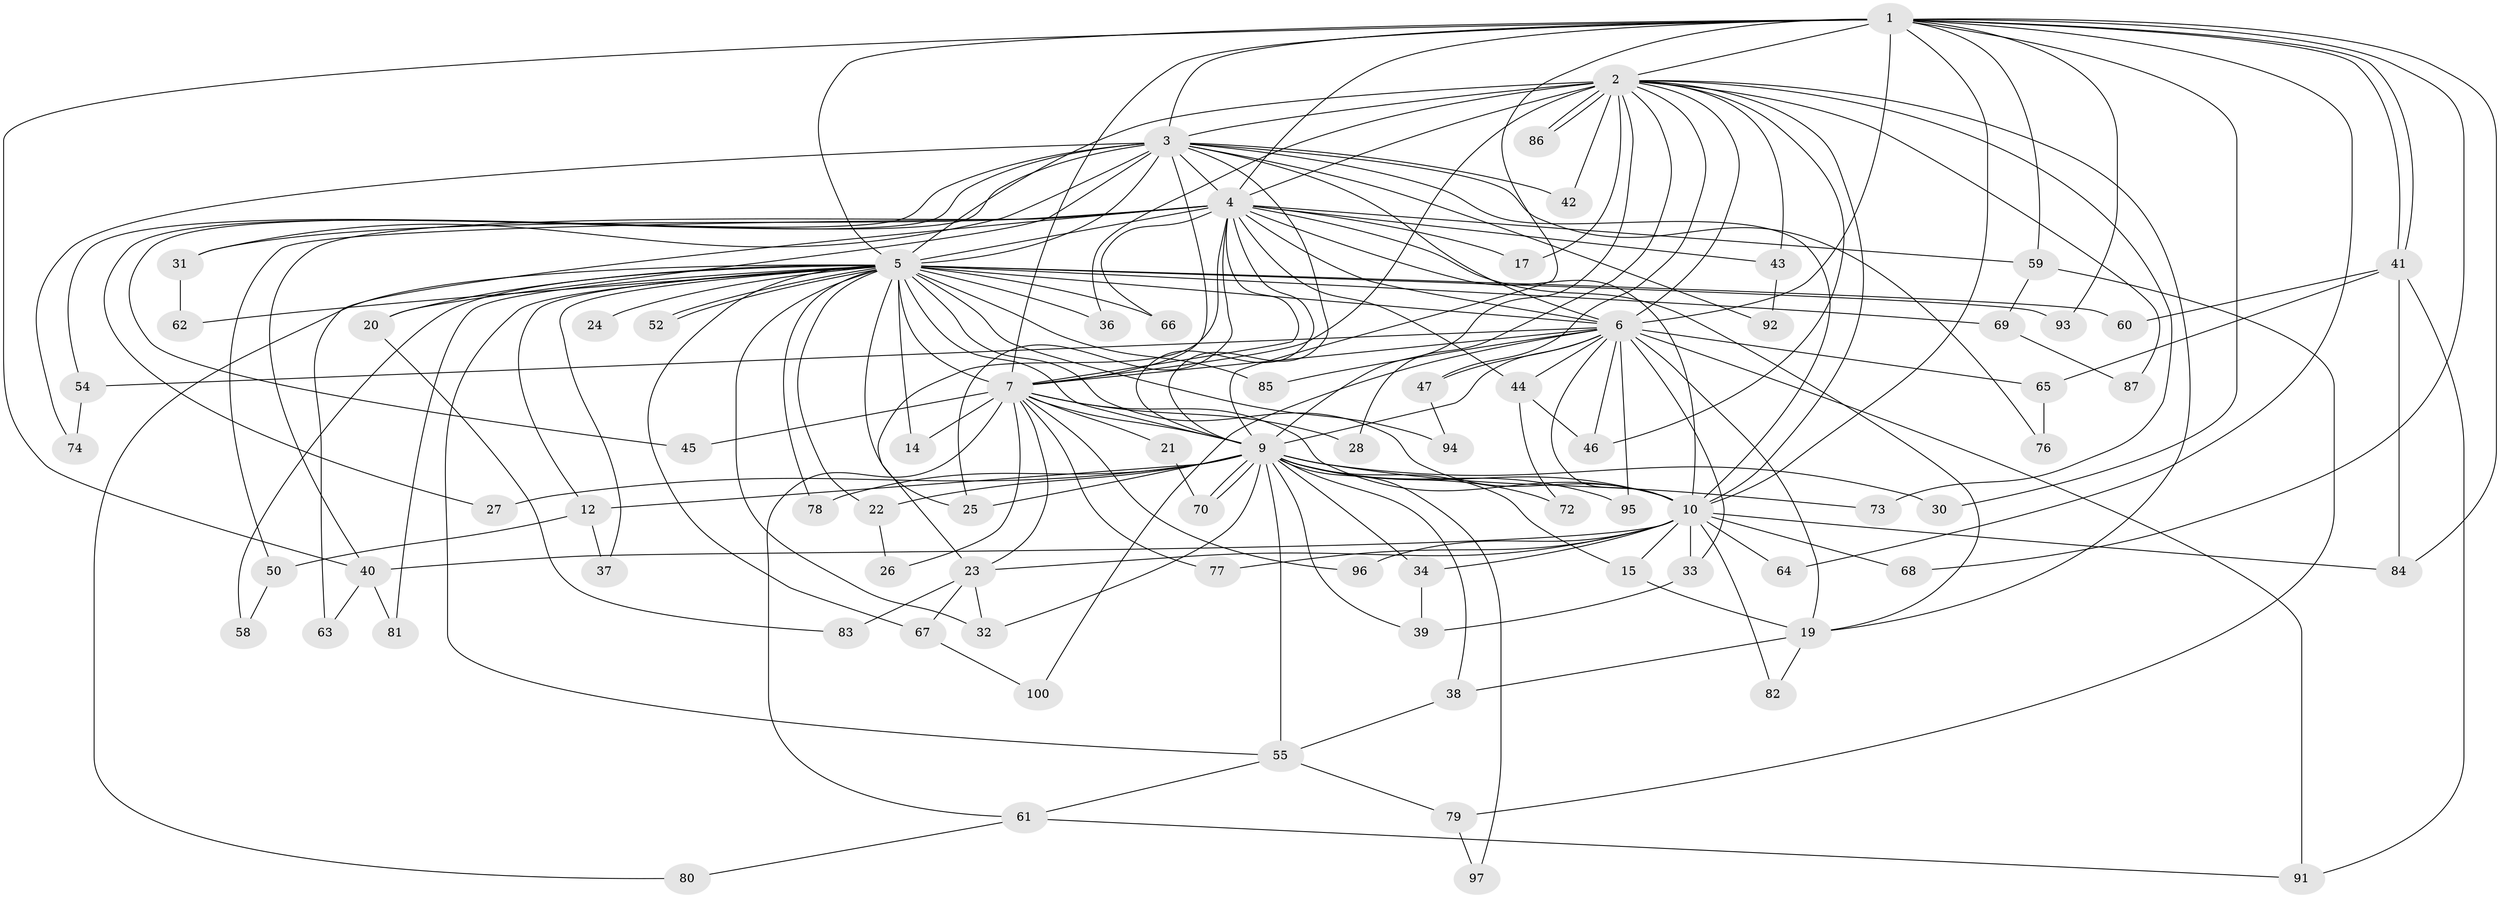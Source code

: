 // original degree distribution, {21: 0.04, 19: 0.02, 22: 0.01, 18: 0.01, 23: 0.01, 28: 0.01, 2: 0.51, 4: 0.08, 3: 0.27, 6: 0.02, 5: 0.02}
// Generated by graph-tools (version 1.1) at 2025/11/02/21/25 10:11:07]
// undirected, 80 vertices, 188 edges
graph export_dot {
graph [start="1"]
  node [color=gray90,style=filled];
  1 [super="+11"];
  2 [super="+49"];
  3 [super="+16"];
  4 [super="+88"];
  5 [super="+8"];
  6 [super="+29"];
  7 [super="+18"];
  9 [super="+57"];
  10 [super="+13"];
  12;
  14;
  15;
  17;
  19 [super="+48"];
  20;
  21 [super="+89"];
  22;
  23 [super="+35"];
  24;
  25 [super="+90"];
  26;
  27;
  28;
  30;
  31;
  32 [super="+71"];
  33;
  34 [super="+51"];
  36;
  37;
  38;
  39;
  40 [super="+53"];
  41 [super="+99"];
  42;
  43;
  44 [super="+75"];
  45;
  46;
  47;
  50;
  52;
  54;
  55 [super="+56"];
  58;
  59;
  60;
  61;
  62;
  63;
  64;
  65;
  66;
  67;
  68;
  69;
  70;
  72;
  73;
  74;
  76;
  77;
  78;
  79;
  80;
  81;
  82;
  83;
  84 [super="+98"];
  85;
  86;
  87;
  91;
  92;
  93;
  94;
  95;
  96;
  97;
  100;
  1 -- 2;
  1 -- 3;
  1 -- 4;
  1 -- 5 [weight=3];
  1 -- 6;
  1 -- 7 [weight=2];
  1 -- 9;
  1 -- 10 [weight=2];
  1 -- 30;
  1 -- 40;
  1 -- 41;
  1 -- 41;
  1 -- 59;
  1 -- 64;
  1 -- 68;
  1 -- 84;
  1 -- 93;
  2 -- 3;
  2 -- 4 [weight=3];
  2 -- 5 [weight=2];
  2 -- 6;
  2 -- 7;
  2 -- 9;
  2 -- 10;
  2 -- 17;
  2 -- 19;
  2 -- 28;
  2 -- 36;
  2 -- 42;
  2 -- 43;
  2 -- 46;
  2 -- 47;
  2 -- 86;
  2 -- 86;
  2 -- 73;
  2 -- 87;
  3 -- 4;
  3 -- 5 [weight=2];
  3 -- 6;
  3 -- 7;
  3 -- 9;
  3 -- 10 [weight=2];
  3 -- 20;
  3 -- 27;
  3 -- 31;
  3 -- 42;
  3 -- 45;
  3 -- 54;
  3 -- 74;
  3 -- 76;
  3 -- 92;
  4 -- 5 [weight=2];
  4 -- 6;
  4 -- 7;
  4 -- 9;
  4 -- 10;
  4 -- 17;
  4 -- 23;
  4 -- 31;
  4 -- 40;
  4 -- 43;
  4 -- 44;
  4 -- 50;
  4 -- 59;
  4 -- 63;
  4 -- 66;
  4 -- 19;
  4 -- 25;
  5 -- 6 [weight=2];
  5 -- 7 [weight=2];
  5 -- 9 [weight=2];
  5 -- 10 [weight=2];
  5 -- 12;
  5 -- 14;
  5 -- 22;
  5 -- 25;
  5 -- 32;
  5 -- 37;
  5 -- 52;
  5 -- 52;
  5 -- 58;
  5 -- 66;
  5 -- 81;
  5 -- 67;
  5 -- 69;
  5 -- 78;
  5 -- 80;
  5 -- 20;
  5 -- 85;
  5 -- 24;
  5 -- 93;
  5 -- 94;
  5 -- 36;
  5 -- 60;
  5 -- 62;
  5 -- 55;
  6 -- 7;
  6 -- 9;
  6 -- 10;
  6 -- 33;
  6 -- 44;
  6 -- 47;
  6 -- 54;
  6 -- 65;
  6 -- 85;
  6 -- 91;
  6 -- 95;
  6 -- 100;
  6 -- 46;
  6 -- 19;
  7 -- 9;
  7 -- 10;
  7 -- 14;
  7 -- 21 [weight=2];
  7 -- 23;
  7 -- 26;
  7 -- 28;
  7 -- 61;
  7 -- 77;
  7 -- 96;
  7 -- 45;
  9 -- 10 [weight=2];
  9 -- 12;
  9 -- 15;
  9 -- 22;
  9 -- 25;
  9 -- 27;
  9 -- 30;
  9 -- 32;
  9 -- 34;
  9 -- 38;
  9 -- 39;
  9 -- 55;
  9 -- 70;
  9 -- 70;
  9 -- 72;
  9 -- 73;
  9 -- 78;
  9 -- 95;
  9 -- 97;
  10 -- 15;
  10 -- 33;
  10 -- 34;
  10 -- 64;
  10 -- 68;
  10 -- 82;
  10 -- 84;
  10 -- 96;
  10 -- 23;
  10 -- 77;
  10 -- 40;
  12 -- 37;
  12 -- 50;
  15 -- 19;
  19 -- 38;
  19 -- 82;
  20 -- 83;
  21 -- 70;
  22 -- 26;
  23 -- 83;
  23 -- 67;
  23 -- 32;
  31 -- 62;
  33 -- 39;
  34 -- 39;
  38 -- 55;
  40 -- 63;
  40 -- 81;
  41 -- 60;
  41 -- 65;
  41 -- 91;
  41 -- 84;
  43 -- 92;
  44 -- 72;
  44 -- 46;
  47 -- 94;
  50 -- 58;
  54 -- 74;
  55 -- 61;
  55 -- 79;
  59 -- 69;
  59 -- 79;
  61 -- 80;
  61 -- 91;
  65 -- 76;
  67 -- 100;
  69 -- 87;
  79 -- 97;
}
